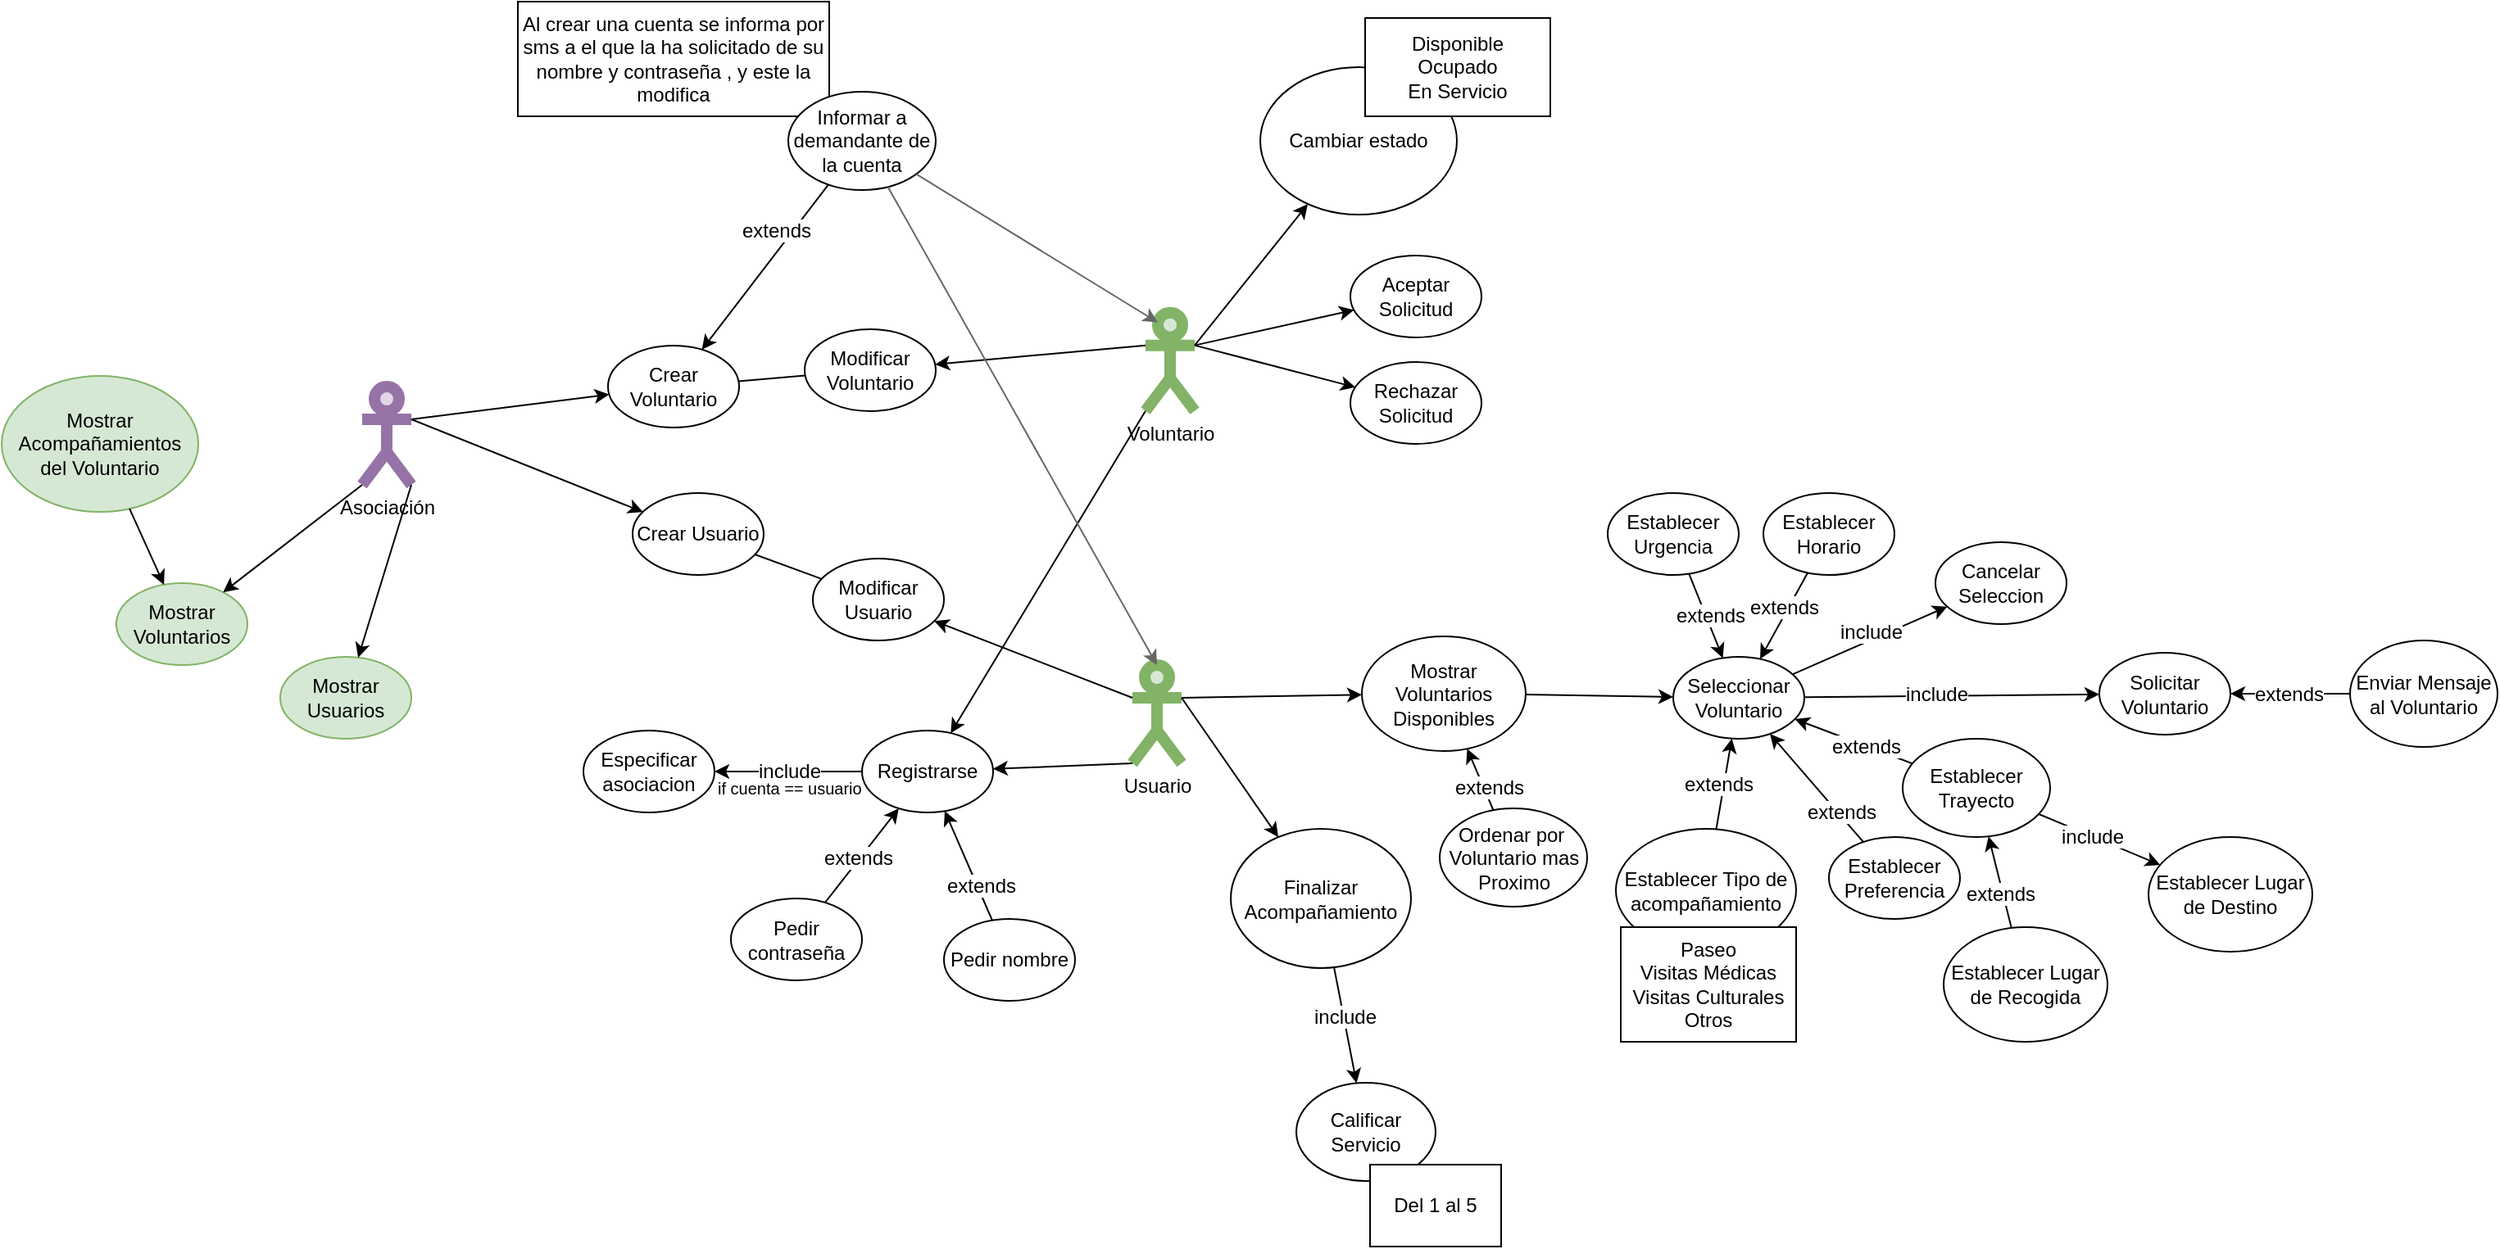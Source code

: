 <mxfile version="12.1.0" type="device" pages="1"><diagram id="xy8CVA_DMjoj1_LzGXAT" name="Page-1"><mxGraphModel dx="2235" dy="808" grid="1" gridSize="10" guides="1" tooltips="1" connect="1" arrows="1" fold="1" page="1" pageScale="1" pageWidth="827" pageHeight="1169" math="0" shadow="0"><root><mxCell id="0"/><mxCell id="1" parent="0"/><mxCell id="9z-6YQHR4iL6AIcqef-h-1" value="Usuario" style="shape=umlActor;verticalLabelPosition=bottom;labelBackgroundColor=#ffffff;verticalAlign=top;html=1;outlineConnect=0;fillColor=#d5e8d4;strokeColor=#82b366;strokeWidth=7;" parent="1" vertex="1"><mxGeometry x="500" y="435" width="30" height="60" as="geometry"/></mxCell><mxCell id="9z-6YQHR4iL6AIcqef-h-5" value="Voluntario" style="shape=umlActor;verticalLabelPosition=bottom;labelBackgroundColor=#ffffff;verticalAlign=top;html=1;outlineConnect=0;fillColor=#d5e8d4;strokeColor=#82b366;strokeWidth=7;" parent="1" vertex="1"><mxGeometry x="508" y="219.833" width="30" height="60" as="geometry"/></mxCell><mxCell id="9z-6YQHR4iL6AIcqef-h-6" value="Asociación" style="shape=umlActor;verticalLabelPosition=bottom;labelBackgroundColor=#ffffff;verticalAlign=top;html=1;outlineConnect=0;fillColor=#e1d5e7;strokeColor=#9673a6;strokeWidth=7;" parent="1" vertex="1"><mxGeometry x="30" y="265" width="30" height="60" as="geometry"/></mxCell><mxCell id="9z-6YQHR4iL6AIcqef-h-9" value="Crear Voluntario" style="ellipse;whiteSpace=wrap;html=1;" parent="1" vertex="1"><mxGeometry x="180" y="240" width="80" height="50" as="geometry"/></mxCell><mxCell id="9z-6YQHR4iL6AIcqef-h-11" value="" style="endArrow=classic;html=1;exitX=1;exitY=0.333;exitDx=0;exitDy=0;exitPerimeter=0;" parent="1" source="9z-6YQHR4iL6AIcqef-h-6" target="EaNXZTyxqliSoWZAqqOV-1" edge="1"><mxGeometry width="50" height="50" relative="1" as="geometry"><mxPoint x="170" y="390" as="sourcePoint"/><mxPoint x="220" y="340" as="targetPoint"/></mxGeometry></mxCell><mxCell id="9z-6YQHR4iL6AIcqef-h-12" value="Modificar Voluntario" style="ellipse;whiteSpace=wrap;html=1;" parent="1" vertex="1"><mxGeometry x="300" y="230" width="80" height="50" as="geometry"/></mxCell><mxCell id="9z-6YQHR4iL6AIcqef-h-13" value="" style="endArrow=none;html=1;" parent="1" source="9z-6YQHR4iL6AIcqef-h-9" target="9z-6YQHR4iL6AIcqef-h-12" edge="1"><mxGeometry width="50" height="50" relative="1" as="geometry"><mxPoint x="225" y="360" as="sourcePoint"/><mxPoint x="275" y="310" as="targetPoint"/></mxGeometry></mxCell><mxCell id="9z-6YQHR4iL6AIcqef-h-14" value="" style="endArrow=classic;html=1;exitX=0;exitY=0.333;exitDx=0;exitDy=0;exitPerimeter=0;" parent="1" source="9z-6YQHR4iL6AIcqef-h-5" target="9z-6YQHR4iL6AIcqef-h-12" edge="1"><mxGeometry width="50" height="50" relative="1" as="geometry"><mxPoint x="380" y="320" as="sourcePoint"/><mxPoint x="430" y="270" as="targetPoint"/></mxGeometry></mxCell><mxCell id="9z-6YQHR4iL6AIcqef-h-15" value="" style="endArrow=classic;html=1;exitX=0;exitY=0.333;exitDx=0;exitDy=0;exitPerimeter=0;" parent="1" source="9z-6YQHR4iL6AIcqef-h-1" target="EaNXZTyxqliSoWZAqqOV-3" edge="1"><mxGeometry width="50" height="50" relative="1" as="geometry"><mxPoint x="390" y="470" as="sourcePoint"/><mxPoint x="440" y="420" as="targetPoint"/></mxGeometry></mxCell><mxCell id="9z-6YQHR4iL6AIcqef-h-16" value="Registrarse" style="ellipse;whiteSpace=wrap;html=1;" parent="1" vertex="1"><mxGeometry x="335" y="475" width="80" height="50" as="geometry"/></mxCell><mxCell id="9z-6YQHR4iL6AIcqef-h-17" value="" style="endArrow=classic;html=1;exitX=0;exitY=1;exitDx=0;exitDy=0;exitPerimeter=0;" parent="1" source="9z-6YQHR4iL6AIcqef-h-5" target="9z-6YQHR4iL6AIcqef-h-16" edge="1"><mxGeometry width="50" height="50" relative="1" as="geometry"><mxPoint x="420" y="370" as="sourcePoint"/><mxPoint x="470" y="320" as="targetPoint"/></mxGeometry></mxCell><mxCell id="9z-6YQHR4iL6AIcqef-h-18" value="" style="endArrow=classic;html=1;exitX=0;exitY=1;exitDx=0;exitDy=0;exitPerimeter=0;" parent="1" source="9z-6YQHR4iL6AIcqef-h-1" target="9z-6YQHR4iL6AIcqef-h-16" edge="1"><mxGeometry width="50" height="50" relative="1" as="geometry"><mxPoint x="370" y="530" as="sourcePoint"/><mxPoint x="420" y="480" as="targetPoint"/></mxGeometry></mxCell><mxCell id="9z-6YQHR4iL6AIcqef-h-20" value="Pedir nombre" style="ellipse;whiteSpace=wrap;html=1;" parent="1" vertex="1"><mxGeometry x="385" y="590" width="80" height="50" as="geometry"/></mxCell><mxCell id="9z-6YQHR4iL6AIcqef-h-21" value="" style="endArrow=classic;html=1;" parent="1" source="9z-6YQHR4iL6AIcqef-h-20" target="9z-6YQHR4iL6AIcqef-h-16" edge="1"><mxGeometry width="50" height="50" relative="1" as="geometry"><mxPoint x="235" y="600" as="sourcePoint"/><mxPoint x="285" y="550" as="targetPoint"/></mxGeometry></mxCell><mxCell id="9z-6YQHR4iL6AIcqef-h-22" value="Pedir contraseña" style="ellipse;whiteSpace=wrap;html=1;" parent="1" vertex="1"><mxGeometry x="255" y="577.5" width="80" height="50" as="geometry"/></mxCell><mxCell id="9z-6YQHR4iL6AIcqef-h-23" value="" style="endArrow=classic;html=1;" parent="1" source="9z-6YQHR4iL6AIcqef-h-22" target="9z-6YQHR4iL6AIcqef-h-16" edge="1"><mxGeometry width="50" height="50" relative="1" as="geometry"><mxPoint x="245" y="600" as="sourcePoint"/><mxPoint x="295" y="550" as="targetPoint"/></mxGeometry></mxCell><mxCell id="9z-6YQHR4iL6AIcqef-h-24" value="Especificar asociacion" style="ellipse;whiteSpace=wrap;html=1;" parent="1" vertex="1"><mxGeometry x="165" y="475" width="80" height="50" as="geometry"/></mxCell><mxCell id="9z-6YQHR4iL6AIcqef-h-25" value="" style="endArrow=classic;html=1;" parent="1" source="9z-6YQHR4iL6AIcqef-h-16" target="9z-6YQHR4iL6AIcqef-h-24" edge="1"><mxGeometry width="50" height="50" relative="1" as="geometry"><mxPoint x="275" y="500" as="sourcePoint"/><mxPoint x="325" y="450" as="targetPoint"/></mxGeometry></mxCell><mxCell id="9z-6YQHR4iL6AIcqef-h-26" value="&lt;span style=&quot;background-color: rgb(255 , 255 , 255)&quot;&gt;include&lt;/span&gt;" style="text;html=1;resizable=0;points=[];autosize=1;align=left;verticalAlign=top;spacingTop=-4;" parent="1" vertex="1"><mxGeometry x="270" y="490" width="50" height="20" as="geometry"/></mxCell><mxCell id="9z-6YQHR4iL6AIcqef-h-27" value="&lt;span style=&quot;background-color: rgb(255 , 255 , 255)&quot;&gt;extends&lt;/span&gt;" style="text;html=1;resizable=0;points=[];autosize=1;align=left;verticalAlign=top;spacingTop=-4;" parent="1" vertex="1"><mxGeometry x="310" y="542.5" width="60" height="20" as="geometry"/></mxCell><mxCell id="9z-6YQHR4iL6AIcqef-h-29" value="&lt;span style=&quot;background-color: rgb(255 , 255 , 255)&quot;&gt;extends&lt;/span&gt;" style="text;html=1;resizable=0;points=[];autosize=1;align=left;verticalAlign=top;spacingTop=-4;" parent="1" vertex="1"><mxGeometry x="385" y="560" width="60" height="20" as="geometry"/></mxCell><mxCell id="9z-6YQHR4iL6AIcqef-h-30" value="&lt;font style=&quot;font-size: 10px&quot;&gt;if cuenta == usuario&lt;/font&gt;" style="text;html=1;resizable=0;points=[];autosize=1;align=left;verticalAlign=top;spacingTop=-4;" parent="1" vertex="1"><mxGeometry x="245" y="500" width="100" height="20" as="geometry"/></mxCell><mxCell id="9z-6YQHR4iL6AIcqef-h-32" value="" style="endArrow=classic;html=1;" parent="1" source="9z-6YQHR4iL6AIcqef-h-36" target="9z-6YQHR4iL6AIcqef-h-9" edge="1"><mxGeometry width="50" height="50" relative="1" as="geometry"><mxPoint x="266.777" y="147.43" as="sourcePoint"/><mxPoint x="195" y="110" as="targetPoint"/></mxGeometry></mxCell><mxCell id="9z-6YQHR4iL6AIcqef-h-33" value="&lt;span style=&quot;background-color: rgb(255 , 255 , 255)&quot;&gt;extends&lt;/span&gt;" style="text;html=1;resizable=0;points=[];autosize=1;align=left;verticalAlign=top;spacingTop=-4;" parent="1" vertex="1"><mxGeometry x="260" y="160" width="60" height="20" as="geometry"/></mxCell><mxCell id="9z-6YQHR4iL6AIcqef-h-35" value="Al crear una cuenta se informa por sms a el que la ha solicitado de su nombre y contraseña , y este la modifica" style="rounded=0;whiteSpace=wrap;html=1;" parent="1" vertex="1"><mxGeometry x="125" y="30" width="190" height="70" as="geometry"/></mxCell><mxCell id="9z-6YQHR4iL6AIcqef-h-36" value="Informar a demandante de la cuenta" style="ellipse;whiteSpace=wrap;html=1;" parent="1" vertex="1"><mxGeometry x="290" y="85" width="90" height="60" as="geometry"/></mxCell><mxCell id="9z-6YQHR4iL6AIcqef-h-37" value="Solicitar Voluntario" style="ellipse;whiteSpace=wrap;html=1;" parent="1" vertex="1"><mxGeometry x="1090" y="427.5" width="80" height="50" as="geometry"/></mxCell><mxCell id="9z-6YQHR4iL6AIcqef-h-39" value="Ordenar por&amp;nbsp; Voluntario mas Proximo" style="ellipse;whiteSpace=wrap;html=1;" parent="1" vertex="1"><mxGeometry x="687.5" y="522.5" width="90" height="60" as="geometry"/></mxCell><mxCell id="9z-6YQHR4iL6AIcqef-h-40" value="" style="endArrow=classic;html=1;" parent="1" source="9z-6YQHR4iL6AIcqef-h-39" target="7AxS1_8hJFUkUsZHmi1h-45" edge="1"><mxGeometry width="50" height="50" relative="1" as="geometry"><mxPoint x="965" y="810" as="sourcePoint"/><mxPoint x="913.864" y="699.99" as="targetPoint"/></mxGeometry></mxCell><mxCell id="9z-6YQHR4iL6AIcqef-h-41" value="&lt;span style=&quot;background-color: rgb(255 , 255 , 255)&quot;&gt;extends&lt;/span&gt;" style="text;html=1;resizable=0;points=[];autosize=1;align=left;verticalAlign=top;spacingTop=-4;" parent="1" vertex="1"><mxGeometry x="695" y="500" width="60" height="20" as="geometry"/></mxCell><mxCell id="9z-6YQHR4iL6AIcqef-h-42" value="Seleccionar Voluntario" style="ellipse;whiteSpace=wrap;html=1;" parent="1" vertex="1"><mxGeometry x="830" y="430" width="80" height="50" as="geometry"/></mxCell><mxCell id="9z-6YQHR4iL6AIcqef-h-43" value="" style="endArrow=classic;html=1;" parent="1" source="9z-6YQHR4iL6AIcqef-h-42" target="9z-6YQHR4iL6AIcqef-h-37" edge="1"><mxGeometry width="50" height="50" relative="1" as="geometry"><mxPoint x="950" y="430" as="sourcePoint"/><mxPoint x="1000" y="380" as="targetPoint"/></mxGeometry></mxCell><mxCell id="9z-6YQHR4iL6AIcqef-h-48" value="Establecer Urgencia" style="ellipse;whiteSpace=wrap;html=1;" parent="1" vertex="1"><mxGeometry x="790" y="330" width="80" height="50" as="geometry"/></mxCell><mxCell id="9z-6YQHR4iL6AIcqef-h-49" value="" style="endArrow=classic;html=1;" parent="1" source="9z-6YQHR4iL6AIcqef-h-48" target="9z-6YQHR4iL6AIcqef-h-42" edge="1"><mxGeometry width="50" height="50" relative="1" as="geometry"><mxPoint x="840" y="380" as="sourcePoint"/><mxPoint x="890" y="330" as="targetPoint"/></mxGeometry></mxCell><mxCell id="9z-6YQHR4iL6AIcqef-h-50" value="&lt;span style=&quot;background-color: rgb(255 , 255 , 255)&quot;&gt;extends&lt;/span&gt;" style="text;html=1;resizable=0;points=[];autosize=1;align=left;verticalAlign=top;spacingTop=-4;" parent="1" vertex="1"><mxGeometry x="830" y="395" width="60" height="20" as="geometry"/></mxCell><mxCell id="9z-6YQHR4iL6AIcqef-h-51" value="" style="endArrow=classic;html=1;entryX=0.25;entryY=0.1;entryDx=0;entryDy=0;entryPerimeter=0;fillColor=#f5f5f5;strokeColor=#666666;" parent="1" source="9z-6YQHR4iL6AIcqef-h-36" target="9z-6YQHR4iL6AIcqef-h-5" edge="1"><mxGeometry width="50" height="50" relative="1" as="geometry"><mxPoint x="400" y="230" as="sourcePoint"/><mxPoint x="450" y="180" as="targetPoint"/></mxGeometry></mxCell><mxCell id="9z-6YQHR4iL6AIcqef-h-52" value="" style="endArrow=classic;html=1;entryX=0.5;entryY=0;entryDx=0;entryDy=0;entryPerimeter=0;fillColor=#f5f5f5;strokeColor=#666666;" parent="1" source="9z-6YQHR4iL6AIcqef-h-36" target="9z-6YQHR4iL6AIcqef-h-1" edge="1"><mxGeometry width="50" height="50" relative="1" as="geometry"><mxPoint x="331.645" y="207.412" as="sourcePoint"/><mxPoint x="517.5" y="296" as="targetPoint"/></mxGeometry></mxCell><mxCell id="7AxS1_8hJFUkUsZHmi1h-1" value="Establecer Preferencia" style="ellipse;whiteSpace=wrap;html=1;" parent="1" vertex="1"><mxGeometry x="925" y="540" width="80" height="50" as="geometry"/></mxCell><mxCell id="7AxS1_8hJFUkUsZHmi1h-2" value="" style="endArrow=classic;html=1;" parent="1" source="7AxS1_8hJFUkUsZHmi1h-1" target="9z-6YQHR4iL6AIcqef-h-42" edge="1"><mxGeometry width="50" height="50" relative="1" as="geometry"><mxPoint x="1040" y="390.0" as="sourcePoint"/><mxPoint x="1040" y="440.0" as="targetPoint"/></mxGeometry></mxCell><mxCell id="7AxS1_8hJFUkUsZHmi1h-3" value="&lt;span style=&quot;background-color: rgb(255 , 255 , 255)&quot;&gt;extends&lt;/span&gt;" style="text;html=1;resizable=0;points=[];autosize=1;align=left;verticalAlign=top;spacingTop=-4;" parent="1" vertex="1"><mxGeometry x="910" y="515" width="60" height="20" as="geometry"/></mxCell><mxCell id="7AxS1_8hJFUkUsZHmi1h-5" value="Cancelar Seleccion" style="ellipse;whiteSpace=wrap;html=1;" parent="1" vertex="1"><mxGeometry x="990" y="360" width="80" height="50" as="geometry"/></mxCell><mxCell id="7AxS1_8hJFUkUsZHmi1h-6" value="" style="endArrow=classic;html=1;" parent="1" source="9z-6YQHR4iL6AIcqef-h-42" target="7AxS1_8hJFUkUsZHmi1h-5" edge="1"><mxGeometry width="50" height="50" relative="1" as="geometry"><mxPoint x="950" y="300" as="sourcePoint"/><mxPoint x="1000" y="250" as="targetPoint"/></mxGeometry></mxCell><mxCell id="7AxS1_8hJFUkUsZHmi1h-7" value="&lt;span style=&quot;background-color: rgb(255 , 255 , 255)&quot;&gt;include&lt;/span&gt;" style="text;html=1;resizable=0;points=[];autosize=1;align=left;verticalAlign=top;spacingTop=-4;" parent="1" vertex="1"><mxGeometry x="930" y="405" width="50" height="20" as="geometry"/></mxCell><mxCell id="7AxS1_8hJFUkUsZHmi1h-8" value="Cambiar estado" style="ellipse;whiteSpace=wrap;html=1;" parent="1" vertex="1"><mxGeometry x="578" y="70" width="120" height="90" as="geometry"/></mxCell><mxCell id="7AxS1_8hJFUkUsZHmi1h-9" value="" style="endArrow=classic;html=1;exitX=1;exitY=0.333;exitDx=0;exitDy=0;exitPerimeter=0;" parent="1" source="9z-6YQHR4iL6AIcqef-h-5" target="7AxS1_8hJFUkUsZHmi1h-8" edge="1"><mxGeometry width="50" height="50" relative="1" as="geometry"><mxPoint x="588" y="160" as="sourcePoint"/><mxPoint x="638" y="110" as="targetPoint"/></mxGeometry></mxCell><mxCell id="7AxS1_8hJFUkUsZHmi1h-10" value="&lt;span style=&quot;background-color: rgb(255 , 255 , 255)&quot;&gt;include&lt;/span&gt;" style="text;html=1;resizable=0;points=[];autosize=1;align=left;verticalAlign=top;spacingTop=-4;" parent="1" vertex="1"><mxGeometry x="970" y="442.5" width="50" height="20" as="geometry"/></mxCell><mxCell id="7AxS1_8hJFUkUsZHmi1h-11" value="Enviar Mensaje al Voluntario" style="ellipse;whiteSpace=wrap;html=1;" parent="1" vertex="1"><mxGeometry x="1243" y="420" width="90" height="65" as="geometry"/></mxCell><mxCell id="7AxS1_8hJFUkUsZHmi1h-12" value="" style="endArrow=classic;html=1;" parent="1" source="7AxS1_8hJFUkUsZHmi1h-11" target="9z-6YQHR4iL6AIcqef-h-37" edge="1"><mxGeometry width="50" height="50" relative="1" as="geometry"><mxPoint x="1123" y="397.5" as="sourcePoint"/><mxPoint x="1173" y="347.5" as="targetPoint"/></mxGeometry></mxCell><mxCell id="7AxS1_8hJFUkUsZHmi1h-13" value="&lt;span style=&quot;background-color: rgb(255 , 255 , 255)&quot;&gt;extends&lt;/span&gt;" style="text;html=1;resizable=0;points=[];autosize=1;align=left;verticalAlign=top;spacingTop=-4;" parent="1" vertex="1"><mxGeometry x="1183" y="442.5" width="60" height="20" as="geometry"/></mxCell><mxCell id="7AxS1_8hJFUkUsZHmi1h-14" value="Aceptar Solicitud" style="ellipse;whiteSpace=wrap;html=1;" parent="1" vertex="1"><mxGeometry x="633" y="185" width="80" height="50" as="geometry"/></mxCell><mxCell id="7AxS1_8hJFUkUsZHmi1h-15" value="Rechazar Solicitud" style="ellipse;whiteSpace=wrap;html=1;" parent="1" vertex="1"><mxGeometry x="633" y="250" width="80" height="50" as="geometry"/></mxCell><mxCell id="7AxS1_8hJFUkUsZHmi1h-16" value="" style="endArrow=classic;html=1;exitX=1;exitY=0.333;exitDx=0;exitDy=0;exitPerimeter=0;" parent="1" source="9z-6YQHR4iL6AIcqef-h-5" target="7AxS1_8hJFUkUsZHmi1h-14" edge="1"><mxGeometry width="50" height="50" relative="1" as="geometry"><mxPoint x="588" y="280" as="sourcePoint"/><mxPoint x="638" y="230" as="targetPoint"/></mxGeometry></mxCell><mxCell id="7AxS1_8hJFUkUsZHmi1h-17" value="" style="endArrow=classic;html=1;exitX=1;exitY=0.333;exitDx=0;exitDy=0;exitPerimeter=0;" parent="1" source="9z-6YQHR4iL6AIcqef-h-5" target="7AxS1_8hJFUkUsZHmi1h-15" edge="1"><mxGeometry width="50" height="50" relative="1" as="geometry"><mxPoint x="548" y="230.0" as="sourcePoint"/><mxPoint x="643.261" y="222.853" as="targetPoint"/></mxGeometry></mxCell><mxCell id="7AxS1_8hJFUkUsZHmi1h-19" value="Establecer Tipo de acompañamiento" style="ellipse;whiteSpace=wrap;html=1;" parent="1" vertex="1"><mxGeometry x="795" y="535" width="110" height="75" as="geometry"/></mxCell><mxCell id="7AxS1_8hJFUkUsZHmi1h-20" value="" style="endArrow=classic;html=1;" parent="1" source="7AxS1_8hJFUkUsZHmi1h-19" target="9z-6YQHR4iL6AIcqef-h-42" edge="1"><mxGeometry width="50" height="50" relative="1" as="geometry"><mxPoint x="746.273" y="555.012" as="sourcePoint"/><mxPoint x="748.909" y="499.991" as="targetPoint"/></mxGeometry></mxCell><mxCell id="7AxS1_8hJFUkUsZHmi1h-21" value="&lt;span style=&quot;background-color: rgb(255 , 255 , 255)&quot;&gt;extends&lt;/span&gt;" style="text;html=1;resizable=0;points=[];autosize=1;align=left;verticalAlign=top;spacingTop=-4;" parent="1" vertex="1"><mxGeometry x="835" y="497.5" width="60" height="20" as="geometry"/></mxCell><mxCell id="7AxS1_8hJFUkUsZHmi1h-22" value="&lt;span style=&quot;white-space: normal&quot;&gt;Disponible&lt;/span&gt;&lt;br style=&quot;white-space: normal&quot;&gt;&lt;span style=&quot;white-space: normal&quot;&gt;Ocupado&lt;/span&gt;&lt;br style=&quot;white-space: normal&quot;&gt;&lt;span style=&quot;white-space: normal&quot;&gt;En Servicio&lt;/span&gt;" style="rounded=0;whiteSpace=wrap;html=1;" parent="1" vertex="1"><mxGeometry x="642" y="40" width="113" height="60" as="geometry"/></mxCell><mxCell id="7AxS1_8hJFUkUsZHmi1h-23" value="Paseo&lt;br&gt;Visitas Médicas&lt;br&gt;Visitas Culturales&lt;br&gt;Otros" style="rounded=0;whiteSpace=wrap;html=1;" parent="1" vertex="1"><mxGeometry x="798" y="595" width="107" height="70" as="geometry"/></mxCell><mxCell id="7AxS1_8hJFUkUsZHmi1h-24" value="Establecer Horario" style="ellipse;whiteSpace=wrap;html=1;" parent="1" vertex="1"><mxGeometry x="885" y="330" width="80" height="50" as="geometry"/></mxCell><mxCell id="7AxS1_8hJFUkUsZHmi1h-26" value="" style="endArrow=classic;html=1;" parent="1" source="7AxS1_8hJFUkUsZHmi1h-24" target="9z-6YQHR4iL6AIcqef-h-42" edge="1"><mxGeometry width="50" height="50" relative="1" as="geometry"><mxPoint x="849.615" y="389.267" as="sourcePoint"/><mxPoint x="870.299" y="440.746" as="targetPoint"/></mxGeometry></mxCell><mxCell id="7AxS1_8hJFUkUsZHmi1h-27" value="&lt;span style=&quot;background-color: rgb(255 , 255 , 255)&quot;&gt;extends&lt;/span&gt;" style="text;html=1;resizable=0;points=[];autosize=1;align=left;verticalAlign=top;spacingTop=-4;" parent="1" vertex="1"><mxGeometry x="875" y="390" width="60" height="20" as="geometry"/></mxCell><mxCell id="7AxS1_8hJFUkUsZHmi1h-28" value="Establecer Trayecto" style="ellipse;whiteSpace=wrap;html=1;" parent="1" vertex="1"><mxGeometry x="970" y="480" width="90" height="60" as="geometry"/></mxCell><mxCell id="7AxS1_8hJFUkUsZHmi1h-29" value="" style="endArrow=classic;html=1;" parent="1" source="7AxS1_8hJFUkUsZHmi1h-28" target="9z-6YQHR4iL6AIcqef-h-42" edge="1"><mxGeometry width="50" height="50" relative="1" as="geometry"><mxPoint x="910" y="510" as="sourcePoint"/><mxPoint x="960" y="460" as="targetPoint"/></mxGeometry></mxCell><mxCell id="7AxS1_8hJFUkUsZHmi1h-30" value="&lt;span style=&quot;background-color: rgb(255 , 255 , 255)&quot;&gt;extends&lt;/span&gt;" style="text;html=1;resizable=0;points=[];autosize=1;align=left;verticalAlign=top;spacingTop=-4;" parent="1" vertex="1"><mxGeometry x="925" y="475" width="60" height="20" as="geometry"/></mxCell><mxCell id="7AxS1_8hJFUkUsZHmi1h-31" value="Establecer Lugar de Recogida" style="ellipse;whiteSpace=wrap;html=1;" parent="1" vertex="1"><mxGeometry x="995" y="595" width="100" height="70" as="geometry"/></mxCell><mxCell id="7AxS1_8hJFUkUsZHmi1h-32" value="Establecer Lugar de Destino" style="ellipse;whiteSpace=wrap;html=1;" parent="1" vertex="1"><mxGeometry x="1120" y="540" width="100" height="70" as="geometry"/></mxCell><mxCell id="7AxS1_8hJFUkUsZHmi1h-33" value="" style="endArrow=classic;html=1;" parent="1" source="7AxS1_8hJFUkUsZHmi1h-31" target="7AxS1_8hJFUkUsZHmi1h-28" edge="1"><mxGeometry width="50" height="50" relative="1" as="geometry"><mxPoint x="1050" y="570" as="sourcePoint"/><mxPoint x="1100" y="520" as="targetPoint"/></mxGeometry></mxCell><mxCell id="7AxS1_8hJFUkUsZHmi1h-36" value="&lt;span style=&quot;background-color: rgb(255 , 255 , 255)&quot;&gt;extends&lt;/span&gt;" style="text;html=1;resizable=0;points=[];autosize=1;align=left;verticalAlign=top;spacingTop=-4;" parent="1" vertex="1"><mxGeometry x="1007" y="565" width="60" height="20" as="geometry"/></mxCell><mxCell id="7AxS1_8hJFUkUsZHmi1h-37" value="" style="endArrow=classic;html=1;" parent="1" source="7AxS1_8hJFUkUsZHmi1h-28" target="7AxS1_8hJFUkUsZHmi1h-32" edge="1"><mxGeometry width="50" height="50" relative="1" as="geometry"><mxPoint x="1050" y="580" as="sourcePoint"/><mxPoint x="1100" y="530" as="targetPoint"/></mxGeometry></mxCell><mxCell id="7AxS1_8hJFUkUsZHmi1h-38" value="&lt;span style=&quot;background-color: rgb(255 , 255 , 255)&quot;&gt;include&lt;/span&gt;" style="text;html=1;resizable=0;points=[];autosize=1;align=left;verticalAlign=top;spacingTop=-4;" parent="1" vertex="1"><mxGeometry x="1065" y="530" width="50" height="20" as="geometry"/></mxCell><mxCell id="7AxS1_8hJFUkUsZHmi1h-39" value="Finalizar Acompañamiento" style="ellipse;whiteSpace=wrap;html=1;" parent="1" vertex="1"><mxGeometry x="560" y="535" width="110" height="85" as="geometry"/></mxCell><mxCell id="7AxS1_8hJFUkUsZHmi1h-40" value="" style="endArrow=classic;html=1;exitX=1;exitY=0.333;exitDx=0;exitDy=0;exitPerimeter=0;" parent="1" source="9z-6YQHR4iL6AIcqef-h-1" target="7AxS1_8hJFUkUsZHmi1h-39" edge="1"><mxGeometry width="50" height="50" relative="1" as="geometry"><mxPoint x="410" y="680" as="sourcePoint"/><mxPoint x="460" y="630" as="targetPoint"/></mxGeometry></mxCell><mxCell id="7AxS1_8hJFUkUsZHmi1h-41" value="Calificar Servicio" style="ellipse;whiteSpace=wrap;html=1;" parent="1" vertex="1"><mxGeometry x="600" y="690" width="85" height="60" as="geometry"/></mxCell><mxCell id="7AxS1_8hJFUkUsZHmi1h-42" value="" style="endArrow=classic;html=1;" parent="1" source="7AxS1_8hJFUkUsZHmi1h-39" target="7AxS1_8hJFUkUsZHmi1h-41" edge="1"><mxGeometry width="50" height="50" relative="1" as="geometry"><mxPoint x="520" y="710" as="sourcePoint"/><mxPoint x="570" y="660" as="targetPoint"/></mxGeometry></mxCell><mxCell id="7AxS1_8hJFUkUsZHmi1h-43" value="&lt;span style=&quot;background-color: rgb(255 , 255 , 255)&quot;&gt;include&lt;/span&gt;" style="text;html=1;resizable=0;points=[];autosize=1;align=left;verticalAlign=top;spacingTop=-4;" parent="1" vertex="1"><mxGeometry x="609" y="640" width="50" height="20" as="geometry"/></mxCell><mxCell id="7AxS1_8hJFUkUsZHmi1h-44" value="Del 1 al 5" style="rounded=0;whiteSpace=wrap;html=1;" parent="1" vertex="1"><mxGeometry x="645" y="740" width="80" height="50" as="geometry"/></mxCell><mxCell id="7AxS1_8hJFUkUsZHmi1h-45" value="Mostrar Voluntarios Disponibles" style="ellipse;whiteSpace=wrap;html=1;" parent="1" vertex="1"><mxGeometry x="640" y="417.5" width="100" height="70" as="geometry"/></mxCell><mxCell id="7AxS1_8hJFUkUsZHmi1h-46" value="" style="endArrow=classic;html=1;" parent="1" source="7AxS1_8hJFUkUsZHmi1h-45" target="9z-6YQHR4iL6AIcqef-h-42" edge="1"><mxGeometry width="50" height="50" relative="1" as="geometry"><mxPoint x="610" y="480" as="sourcePoint"/><mxPoint x="660" y="430" as="targetPoint"/></mxGeometry></mxCell><mxCell id="7AxS1_8hJFUkUsZHmi1h-47" value="" style="endArrow=classic;html=1;exitX=1;exitY=0.333;exitDx=0;exitDy=0;exitPerimeter=0;" parent="1" source="9z-6YQHR4iL6AIcqef-h-1" target="7AxS1_8hJFUkUsZHmi1h-45" edge="1"><mxGeometry width="50" height="50" relative="1" as="geometry"><mxPoint x="749.99" y="463.214" as="sourcePoint"/><mxPoint x="840.006" y="464.556" as="targetPoint"/></mxGeometry></mxCell><mxCell id="7AxS1_8hJFUkUsZHmi1h-48" value="Mostrar Voluntarios" style="ellipse;whiteSpace=wrap;html=1;fillColor=#d5e8d4;strokeColor=#82b366;" parent="1" vertex="1"><mxGeometry x="-120" y="385" width="80" height="50" as="geometry"/></mxCell><mxCell id="7AxS1_8hJFUkUsZHmi1h-49" value="Mostrar Usuarios" style="ellipse;whiteSpace=wrap;html=1;fillColor=#d5e8d4;strokeColor=#82b366;" parent="1" vertex="1"><mxGeometry x="-20" y="430" width="80" height="50" as="geometry"/></mxCell><mxCell id="7AxS1_8hJFUkUsZHmi1h-50" value="" style="endArrow=classic;html=1;exitX=1;exitY=1;exitDx=0;exitDy=0;exitPerimeter=0;" parent="1" source="9z-6YQHR4iL6AIcqef-h-6" target="7AxS1_8hJFUkUsZHmi1h-49" edge="1"><mxGeometry width="50" height="50" relative="1" as="geometry"><mxPoint x="40" y="430" as="sourcePoint"/><mxPoint x="90" y="380" as="targetPoint"/></mxGeometry></mxCell><mxCell id="7AxS1_8hJFUkUsZHmi1h-51" value="" style="endArrow=classic;html=1;exitX=0;exitY=1;exitDx=0;exitDy=0;exitPerimeter=0;" parent="1" source="9z-6YQHR4iL6AIcqef-h-6" target="7AxS1_8hJFUkUsZHmi1h-48" edge="1"><mxGeometry width="50" height="50" relative="1" as="geometry"><mxPoint x="-90" y="380" as="sourcePoint"/><mxPoint x="-40" y="330" as="targetPoint"/></mxGeometry></mxCell><mxCell id="7AxS1_8hJFUkUsZHmi1h-52" value="Mostrar Acompañamientos&lt;br&gt;del Voluntario" style="ellipse;whiteSpace=wrap;html=1;fillColor=#d5e8d4;strokeColor=#82b366;" parent="1" vertex="1"><mxGeometry x="-190" y="258.5" width="120" height="83" as="geometry"/></mxCell><mxCell id="7AxS1_8hJFUkUsZHmi1h-53" value="" style="endArrow=classic;html=1;" parent="1" source="7AxS1_8hJFUkUsZHmi1h-52" target="7AxS1_8hJFUkUsZHmi1h-48" edge="1"><mxGeometry width="50" height="50" relative="1" as="geometry"><mxPoint x="-190" y="460" as="sourcePoint"/><mxPoint x="-140" y="410" as="targetPoint"/></mxGeometry></mxCell><mxCell id="EaNXZTyxqliSoWZAqqOV-1" value="Crear Usuario" style="ellipse;whiteSpace=wrap;html=1;" vertex="1" parent="1"><mxGeometry x="195" y="330" width="80" height="50" as="geometry"/></mxCell><mxCell id="EaNXZTyxqliSoWZAqqOV-2" value="" style="endArrow=classic;html=1;exitX=1;exitY=0.333;exitDx=0;exitDy=0;exitPerimeter=0;" edge="1" parent="1" source="9z-6YQHR4iL6AIcqef-h-6" target="9z-6YQHR4iL6AIcqef-h-9"><mxGeometry width="50" height="50" relative="1" as="geometry"><mxPoint x="70" y="295" as="sourcePoint"/><mxPoint x="175" y="360" as="targetPoint"/></mxGeometry></mxCell><mxCell id="EaNXZTyxqliSoWZAqqOV-3" value="Modificar Usuario" style="ellipse;whiteSpace=wrap;html=1;" vertex="1" parent="1"><mxGeometry x="305" y="370" width="80" height="50" as="geometry"/></mxCell><mxCell id="EaNXZTyxqliSoWZAqqOV-4" value="" style="endArrow=none;html=1;" edge="1" parent="1" source="EaNXZTyxqliSoWZAqqOV-1" target="EaNXZTyxqliSoWZAqqOV-3"><mxGeometry width="50" height="50" relative="1" as="geometry"><mxPoint x="258.284" y="312.678" as="sourcePoint"/><mxPoint x="321.716" y="312.322" as="targetPoint"/></mxGeometry></mxCell></root></mxGraphModel></diagram></mxfile>